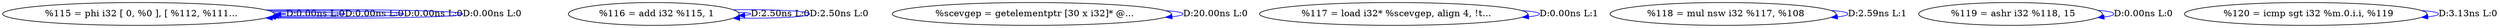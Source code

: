 digraph {
Node0x4070710[label="  %115 = phi i32 [ 0, %0 ], [ %112, %111..."];
Node0x4070710 -> Node0x4070710[label="D:0.00ns L:0",color=blue];
Node0x4070710 -> Node0x4070710[label="D:0.00ns L:0",color=blue];
Node0x4070710 -> Node0x4070710[label="D:0.00ns L:0",color=blue];
Node0x4070710 -> Node0x4070710[label="D:0.00ns L:0",color=blue];
Node0x40707f0[label="  %116 = add i32 %115, 1"];
Node0x40707f0 -> Node0x40707f0[label="D:2.50ns L:0",color=blue];
Node0x40707f0 -> Node0x40707f0[label="D:2.50ns L:0",color=blue];
Node0x40708d0[label="  %scevgep = getelementptr [30 x i32]* @..."];
Node0x40708d0 -> Node0x40708d0[label="D:20.00ns L:0",color=blue];
Node0x40709f0[label="  %117 = load i32* %scevgep, align 4, !t..."];
Node0x40709f0 -> Node0x40709f0[label="D:0.00ns L:1",color=blue];
Node0x4070ad0[label="  %118 = mul nsw i32 %117, %108"];
Node0x4070ad0 -> Node0x4070ad0[label="D:2.59ns L:1",color=blue];
Node0x4070bf0[label="  %119 = ashr i32 %118, 15"];
Node0x4070bf0 -> Node0x4070bf0[label="D:0.00ns L:0",color=blue];
Node0x4070cd0[label="  %120 = icmp sgt i32 %m.0.i.i, %119"];
Node0x4070cd0 -> Node0x4070cd0[label="D:3.13ns L:0",color=blue];
}
